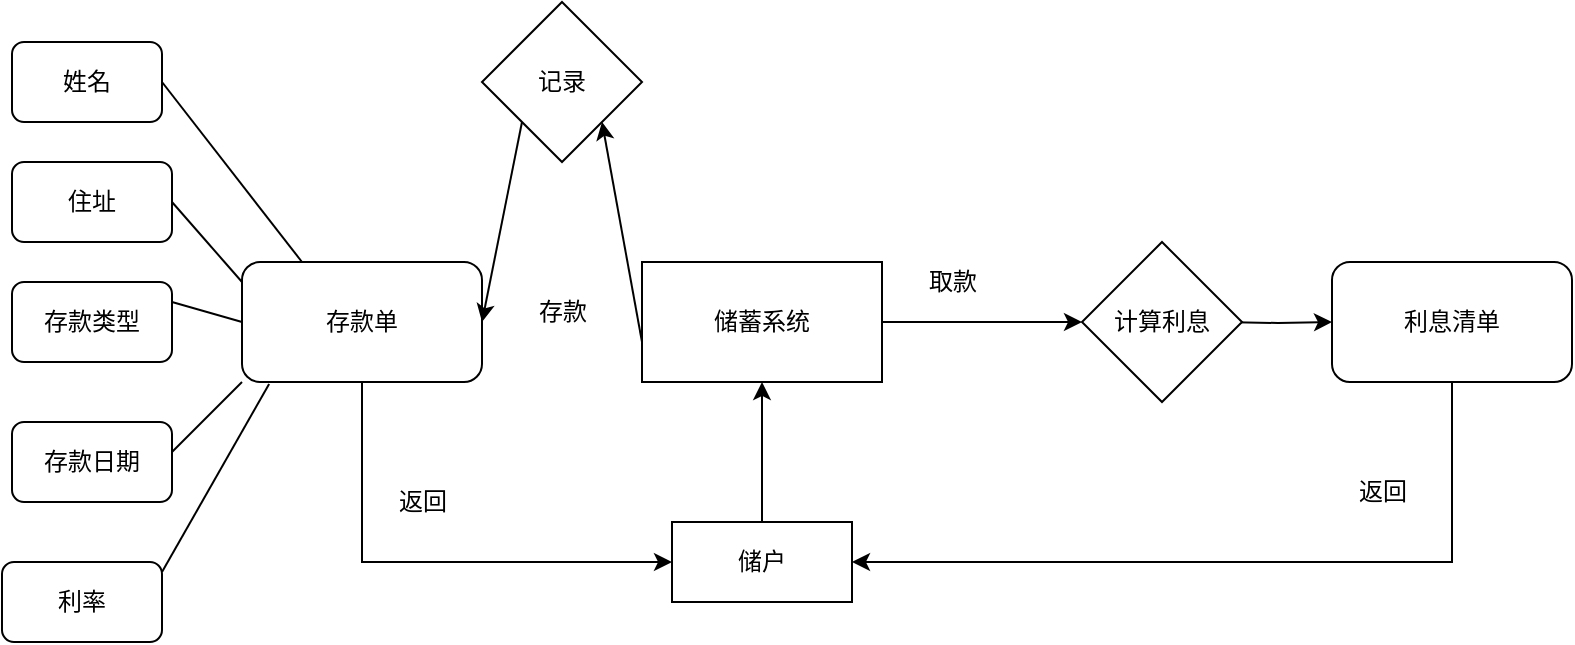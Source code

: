<mxfile version="21.0.2" type="device"><diagram id="R2lEEEUBdFMjLlhIrx00" name="Page-1"><mxGraphModel dx="1562" dy="869" grid="1" gridSize="10" guides="1" tooltips="1" connect="1" arrows="1" fold="1" page="1" pageScale="1" pageWidth="850" pageHeight="1100" math="0" shadow="0" extFonts="Permanent Marker^https://fonts.googleapis.com/css?family=Permanent+Marker"><root><mxCell id="0"/><mxCell id="1" parent="0"/><mxCell id="ZQxfjU1fmjHFJegM6o0N-24" style="edgeStyle=orthogonalEdgeStyle;rounded=0;orthogonalLoop=1;jettySize=auto;html=1;exitX=0.5;exitY=0;exitDx=0;exitDy=0;entryX=0.5;entryY=1;entryDx=0;entryDy=0;fontFamily=Helvetica;fontSize=12;fontColor=default;" edge="1" parent="1" source="ZQxfjU1fmjHFJegM6o0N-7" target="ZQxfjU1fmjHFJegM6o0N-15"><mxGeometry relative="1" as="geometry"/></mxCell><mxCell id="ZQxfjU1fmjHFJegM6o0N-7" value="储户" style="rounded=0;whiteSpace=wrap;html=1;" vertex="1" parent="1"><mxGeometry x="365" y="770" width="90" height="40" as="geometry"/></mxCell><mxCell id="ZQxfjU1fmjHFJegM6o0N-27" style="edgeStyle=orthogonalEdgeStyle;rounded=0;orthogonalLoop=1;jettySize=auto;html=1;exitX=1;exitY=0.5;exitDx=0;exitDy=0;fontFamily=Helvetica;fontSize=12;fontColor=default;" edge="1" parent="1" source="ZQxfjU1fmjHFJegM6o0N-15"><mxGeometry relative="1" as="geometry"><mxPoint x="570" y="670" as="targetPoint"/></mxGeometry></mxCell><mxCell id="ZQxfjU1fmjHFJegM6o0N-15" value="储蓄系统" style="rounded=0;whiteSpace=wrap;html=1;" vertex="1" parent="1"><mxGeometry x="350" y="640" width="120" height="60" as="geometry"/></mxCell><mxCell id="ZQxfjU1fmjHFJegM6o0N-34" style="edgeStyle=orthogonalEdgeStyle;rounded=0;orthogonalLoop=1;jettySize=auto;html=1;exitX=0.5;exitY=1;exitDx=0;exitDy=0;entryX=0;entryY=0.5;entryDx=0;entryDy=0;fontFamily=Helvetica;fontSize=12;fontColor=default;" edge="1" parent="1" source="ZQxfjU1fmjHFJegM6o0N-18" target="ZQxfjU1fmjHFJegM6o0N-7"><mxGeometry relative="1" as="geometry"/></mxCell><mxCell id="ZQxfjU1fmjHFJegM6o0N-18" value="存款单" style="rounded=1;whiteSpace=wrap;html=1;strokeColor=default;fontFamily=Helvetica;fontSize=12;fontColor=default;fillColor=default;" vertex="1" parent="1"><mxGeometry x="150" y="640" width="120" height="60" as="geometry"/></mxCell><mxCell id="ZQxfjU1fmjHFJegM6o0N-19" value="姓名" style="rounded=1;whiteSpace=wrap;html=1;" vertex="1" parent="1"><mxGeometry x="35" y="530" width="75" height="40" as="geometry"/></mxCell><mxCell id="ZQxfjU1fmjHFJegM6o0N-20" value="住址" style="rounded=1;whiteSpace=wrap;html=1;" vertex="1" parent="1"><mxGeometry x="35" y="590" width="80" height="40" as="geometry"/></mxCell><mxCell id="ZQxfjU1fmjHFJegM6o0N-21" value="存款类型" style="rounded=1;whiteSpace=wrap;html=1;" vertex="1" parent="1"><mxGeometry x="35" y="650" width="80" height="40" as="geometry"/></mxCell><mxCell id="ZQxfjU1fmjHFJegM6o0N-22" value="存款日期" style="rounded=1;whiteSpace=wrap;html=1;" vertex="1" parent="1"><mxGeometry x="35" y="720" width="80" height="40" as="geometry"/></mxCell><mxCell id="ZQxfjU1fmjHFJegM6o0N-40" value="" style="edgeStyle=orthogonalEdgeStyle;rounded=0;orthogonalLoop=1;jettySize=auto;html=1;fontFamily=Helvetica;fontSize=12;fontColor=default;" edge="1" parent="1" target="ZQxfjU1fmjHFJegM6o0N-39"><mxGeometry relative="1" as="geometry"><mxPoint x="640" y="670" as="sourcePoint"/></mxGeometry></mxCell><mxCell id="ZQxfjU1fmjHFJegM6o0N-25" value="存款" style="text;html=1;align=center;verticalAlign=middle;resizable=0;points=[];autosize=1;strokeColor=none;fillColor=none;fontSize=12;fontFamily=Helvetica;fontColor=default;" vertex="1" parent="1"><mxGeometry x="285" y="650" width="50" height="30" as="geometry"/></mxCell><mxCell id="ZQxfjU1fmjHFJegM6o0N-26" value="取款" style="text;html=1;align=center;verticalAlign=middle;resizable=0;points=[];autosize=1;strokeColor=none;fillColor=none;fontSize=12;fontFamily=Helvetica;fontColor=default;" vertex="1" parent="1"><mxGeometry x="480" y="635" width="50" height="30" as="geometry"/></mxCell><mxCell id="ZQxfjU1fmjHFJegM6o0N-28" value="" style="endArrow=none;html=1;rounded=0;fontFamily=Helvetica;fontSize=12;fontColor=default;entryX=0.25;entryY=0;entryDx=0;entryDy=0;strokeColor=default;endFill=0;" edge="1" parent="1" target="ZQxfjU1fmjHFJegM6o0N-18"><mxGeometry width="50" height="50" relative="1" as="geometry"><mxPoint x="110" y="550" as="sourcePoint"/><mxPoint x="160" y="500" as="targetPoint"/></mxGeometry></mxCell><mxCell id="ZQxfjU1fmjHFJegM6o0N-29" value="" style="endArrow=none;html=1;rounded=0;fontFamily=Helvetica;fontSize=12;fontColor=default;endFill=0;" edge="1" parent="1"><mxGeometry width="50" height="50" relative="1" as="geometry"><mxPoint x="115" y="610" as="sourcePoint"/><mxPoint x="150" y="650" as="targetPoint"/></mxGeometry></mxCell><mxCell id="ZQxfjU1fmjHFJegM6o0N-30" value="" style="endArrow=none;html=1;rounded=0;fontFamily=Helvetica;fontSize=12;fontColor=default;entryX=0;entryY=0.5;entryDx=0;entryDy=0;endFill=0;" edge="1" parent="1" target="ZQxfjU1fmjHFJegM6o0N-18"><mxGeometry width="50" height="50" relative="1" as="geometry"><mxPoint x="115" y="660" as="sourcePoint"/><mxPoint x="150" y="700" as="targetPoint"/></mxGeometry></mxCell><mxCell id="ZQxfjU1fmjHFJegM6o0N-32" value="" style="endArrow=none;html=1;rounded=0;fontFamily=Helvetica;fontSize=12;fontColor=default;entryX=0;entryY=1;entryDx=0;entryDy=0;endFill=0;" edge="1" parent="1" target="ZQxfjU1fmjHFJegM6o0N-18"><mxGeometry width="50" height="50" relative="1" as="geometry"><mxPoint x="115" y="735" as="sourcePoint"/><mxPoint x="150" y="745" as="targetPoint"/></mxGeometry></mxCell><mxCell id="ZQxfjU1fmjHFJegM6o0N-35" value="返回" style="text;html=1;align=center;verticalAlign=middle;resizable=0;points=[];autosize=1;strokeColor=none;fillColor=none;fontSize=12;fontFamily=Helvetica;fontColor=default;" vertex="1" parent="1"><mxGeometry x="215" y="745" width="50" height="30" as="geometry"/></mxCell><mxCell id="ZQxfjU1fmjHFJegM6o0N-36" value="利率" style="rounded=1;whiteSpace=wrap;html=1;strokeColor=default;fontFamily=Helvetica;fontSize=12;fontColor=default;fillColor=default;" vertex="1" parent="1"><mxGeometry x="30" y="790" width="80" height="40" as="geometry"/></mxCell><mxCell id="ZQxfjU1fmjHFJegM6o0N-38" value="" style="endArrow=none;html=1;rounded=0;fontFamily=Helvetica;fontSize=12;fontColor=default;entryX=0.113;entryY=1.017;entryDx=0;entryDy=0;entryPerimeter=0;" edge="1" parent="1" target="ZQxfjU1fmjHFJegM6o0N-18"><mxGeometry width="50" height="50" relative="1" as="geometry"><mxPoint x="110" y="795" as="sourcePoint"/><mxPoint x="160" y="745" as="targetPoint"/></mxGeometry></mxCell><mxCell id="ZQxfjU1fmjHFJegM6o0N-42" style="edgeStyle=orthogonalEdgeStyle;rounded=0;orthogonalLoop=1;jettySize=auto;html=1;exitX=0.5;exitY=1;exitDx=0;exitDy=0;entryX=1;entryY=0.5;entryDx=0;entryDy=0;fontFamily=Helvetica;fontSize=12;fontColor=default;" edge="1" parent="1" source="ZQxfjU1fmjHFJegM6o0N-39" target="ZQxfjU1fmjHFJegM6o0N-7"><mxGeometry relative="1" as="geometry"/></mxCell><mxCell id="ZQxfjU1fmjHFJegM6o0N-39" value="利息清单" style="whiteSpace=wrap;html=1;rounded=1;" vertex="1" parent="1"><mxGeometry x="695" y="640" width="120" height="60" as="geometry"/></mxCell><mxCell id="ZQxfjU1fmjHFJegM6o0N-43" value="返回" style="text;html=1;align=center;verticalAlign=middle;resizable=0;points=[];autosize=1;strokeColor=none;fillColor=none;fontSize=12;fontFamily=Helvetica;fontColor=default;" vertex="1" parent="1"><mxGeometry x="695" y="740" width="50" height="30" as="geometry"/></mxCell><mxCell id="ZQxfjU1fmjHFJegM6o0N-44" value="计算利息" style="rhombus;whiteSpace=wrap;html=1;rounded=0;strokeColor=default;fontFamily=Helvetica;fontSize=12;fontColor=default;fillColor=default;" vertex="1" parent="1"><mxGeometry x="570" y="630" width="80" height="80" as="geometry"/></mxCell><mxCell id="ZQxfjU1fmjHFJegM6o0N-45" value="记录" style="rhombus;whiteSpace=wrap;html=1;rounded=0;strokeColor=default;fontFamily=Helvetica;fontSize=12;fontColor=default;fillColor=default;" vertex="1" parent="1"><mxGeometry x="270" y="510" width="80" height="80" as="geometry"/></mxCell><mxCell id="ZQxfjU1fmjHFJegM6o0N-47" value="" style="endArrow=classic;html=1;rounded=0;fontFamily=Helvetica;fontSize=12;fontColor=default;entryX=1;entryY=1;entryDx=0;entryDy=0;" edge="1" parent="1" target="ZQxfjU1fmjHFJegM6o0N-45"><mxGeometry width="50" height="50" relative="1" as="geometry"><mxPoint x="350" y="680" as="sourcePoint"/><mxPoint x="400" y="630" as="targetPoint"/></mxGeometry></mxCell><mxCell id="ZQxfjU1fmjHFJegM6o0N-49" value="" style="endArrow=classic;html=1;rounded=0;fontFamily=Helvetica;fontSize=12;fontColor=default;entryX=1;entryY=0.5;entryDx=0;entryDy=0;" edge="1" parent="1" target="ZQxfjU1fmjHFJegM6o0N-18"><mxGeometry width="50" height="50" relative="1" as="geometry"><mxPoint x="290" y="570" as="sourcePoint"/><mxPoint x="270" y="460" as="targetPoint"/></mxGeometry></mxCell></root></mxGraphModel></diagram></mxfile>
